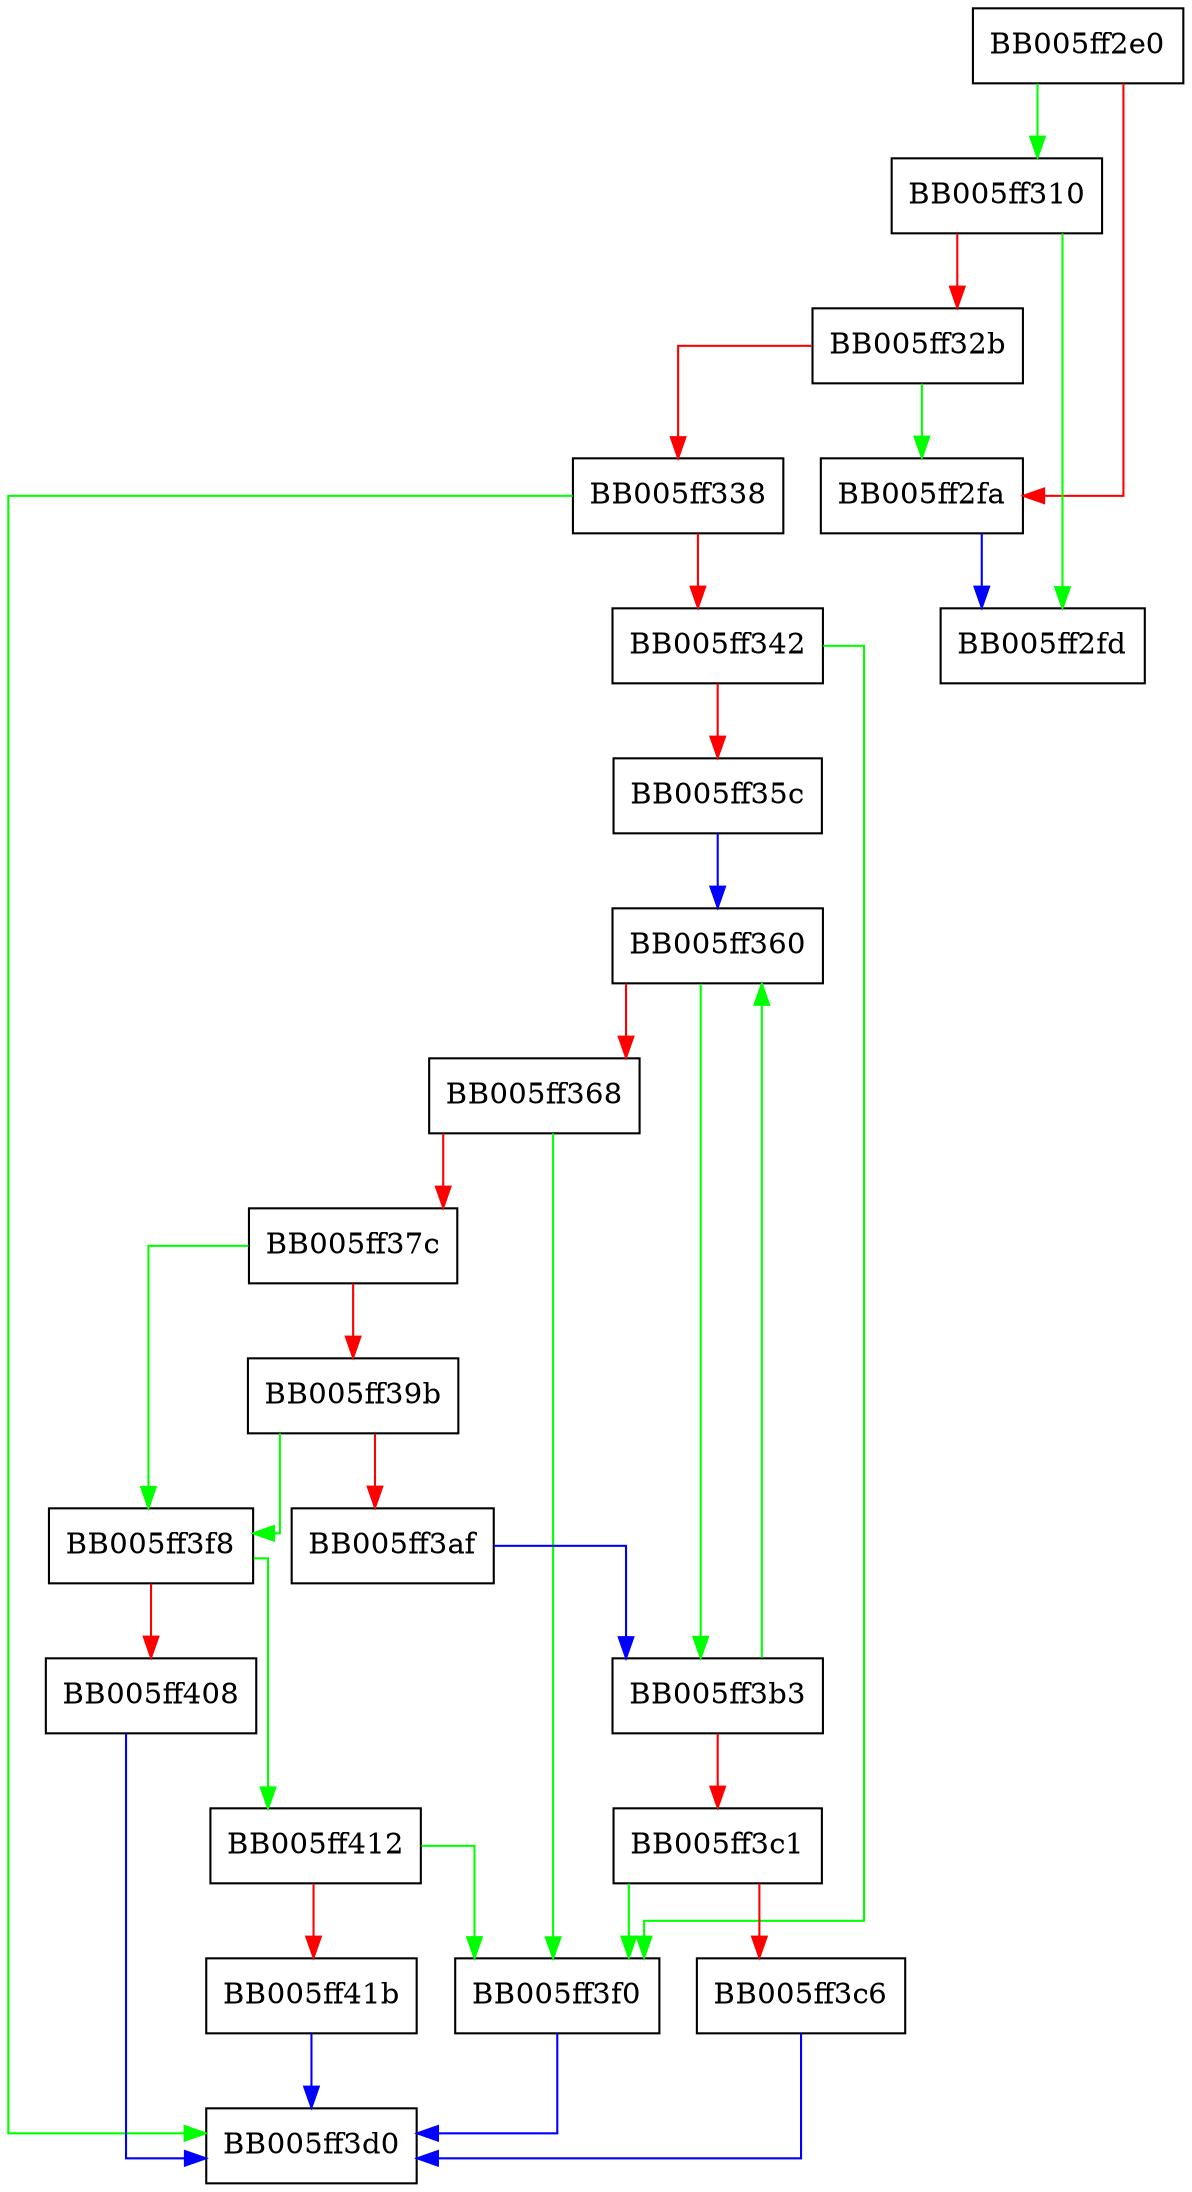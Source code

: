digraph provider_activate_fallbacks {
  node [shape="box"];
  graph [splines=ortho];
  BB005ff2e0 -> BB005ff310 [color="green"];
  BB005ff2e0 -> BB005ff2fa [color="red"];
  BB005ff2fa -> BB005ff2fd [color="blue"];
  BB005ff310 -> BB005ff2fd [color="green"];
  BB005ff310 -> BB005ff32b [color="red"];
  BB005ff32b -> BB005ff2fa [color="green"];
  BB005ff32b -> BB005ff338 [color="red"];
  BB005ff338 -> BB005ff3d0 [color="green"];
  BB005ff338 -> BB005ff342 [color="red"];
  BB005ff342 -> BB005ff3f0 [color="green"];
  BB005ff342 -> BB005ff35c [color="red"];
  BB005ff35c -> BB005ff360 [color="blue"];
  BB005ff360 -> BB005ff3b3 [color="green"];
  BB005ff360 -> BB005ff368 [color="red"];
  BB005ff368 -> BB005ff3f0 [color="green"];
  BB005ff368 -> BB005ff37c [color="red"];
  BB005ff37c -> BB005ff3f8 [color="green"];
  BB005ff37c -> BB005ff39b [color="red"];
  BB005ff39b -> BB005ff3f8 [color="green"];
  BB005ff39b -> BB005ff3af [color="red"];
  BB005ff3af -> BB005ff3b3 [color="blue"];
  BB005ff3b3 -> BB005ff360 [color="green"];
  BB005ff3b3 -> BB005ff3c1 [color="red"];
  BB005ff3c1 -> BB005ff3f0 [color="green"];
  BB005ff3c1 -> BB005ff3c6 [color="red"];
  BB005ff3c6 -> BB005ff3d0 [color="blue"];
  BB005ff3f0 -> BB005ff3d0 [color="blue"];
  BB005ff3f8 -> BB005ff412 [color="green"];
  BB005ff3f8 -> BB005ff408 [color="red"];
  BB005ff408 -> BB005ff3d0 [color="blue"];
  BB005ff412 -> BB005ff3f0 [color="green"];
  BB005ff412 -> BB005ff41b [color="red"];
  BB005ff41b -> BB005ff3d0 [color="blue"];
}